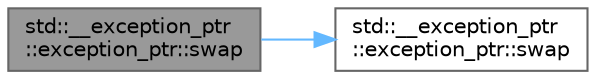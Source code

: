 digraph "std::__exception_ptr::exception_ptr::swap"
{
 // LATEX_PDF_SIZE
  bgcolor="transparent";
  edge [fontname=Helvetica,fontsize=10,labelfontname=Helvetica,labelfontsize=10];
  node [fontname=Helvetica,fontsize=10,shape=box,height=0.2,width=0.4];
  rankdir="LR";
  Node1 [id="Node000001",label="std::__exception_ptr\l::exception_ptr::swap",height=0.2,width=0.4,color="gray40", fillcolor="grey60", style="filled", fontcolor="black",tooltip=" "];
  Node1 -> Node2 [id="edge1_Node000001_Node000002",color="steelblue1",style="solid",tooltip=" "];
  Node2 [id="Node000002",label="std::__exception_ptr\l::exception_ptr::swap",height=0.2,width=0.4,color="grey40", fillcolor="white", style="filled",URL="$classstd_1_1____exception__ptr_1_1exception__ptr.html#ab3ba9a2aba5540d4813086996d427820",tooltip=" "];
}
